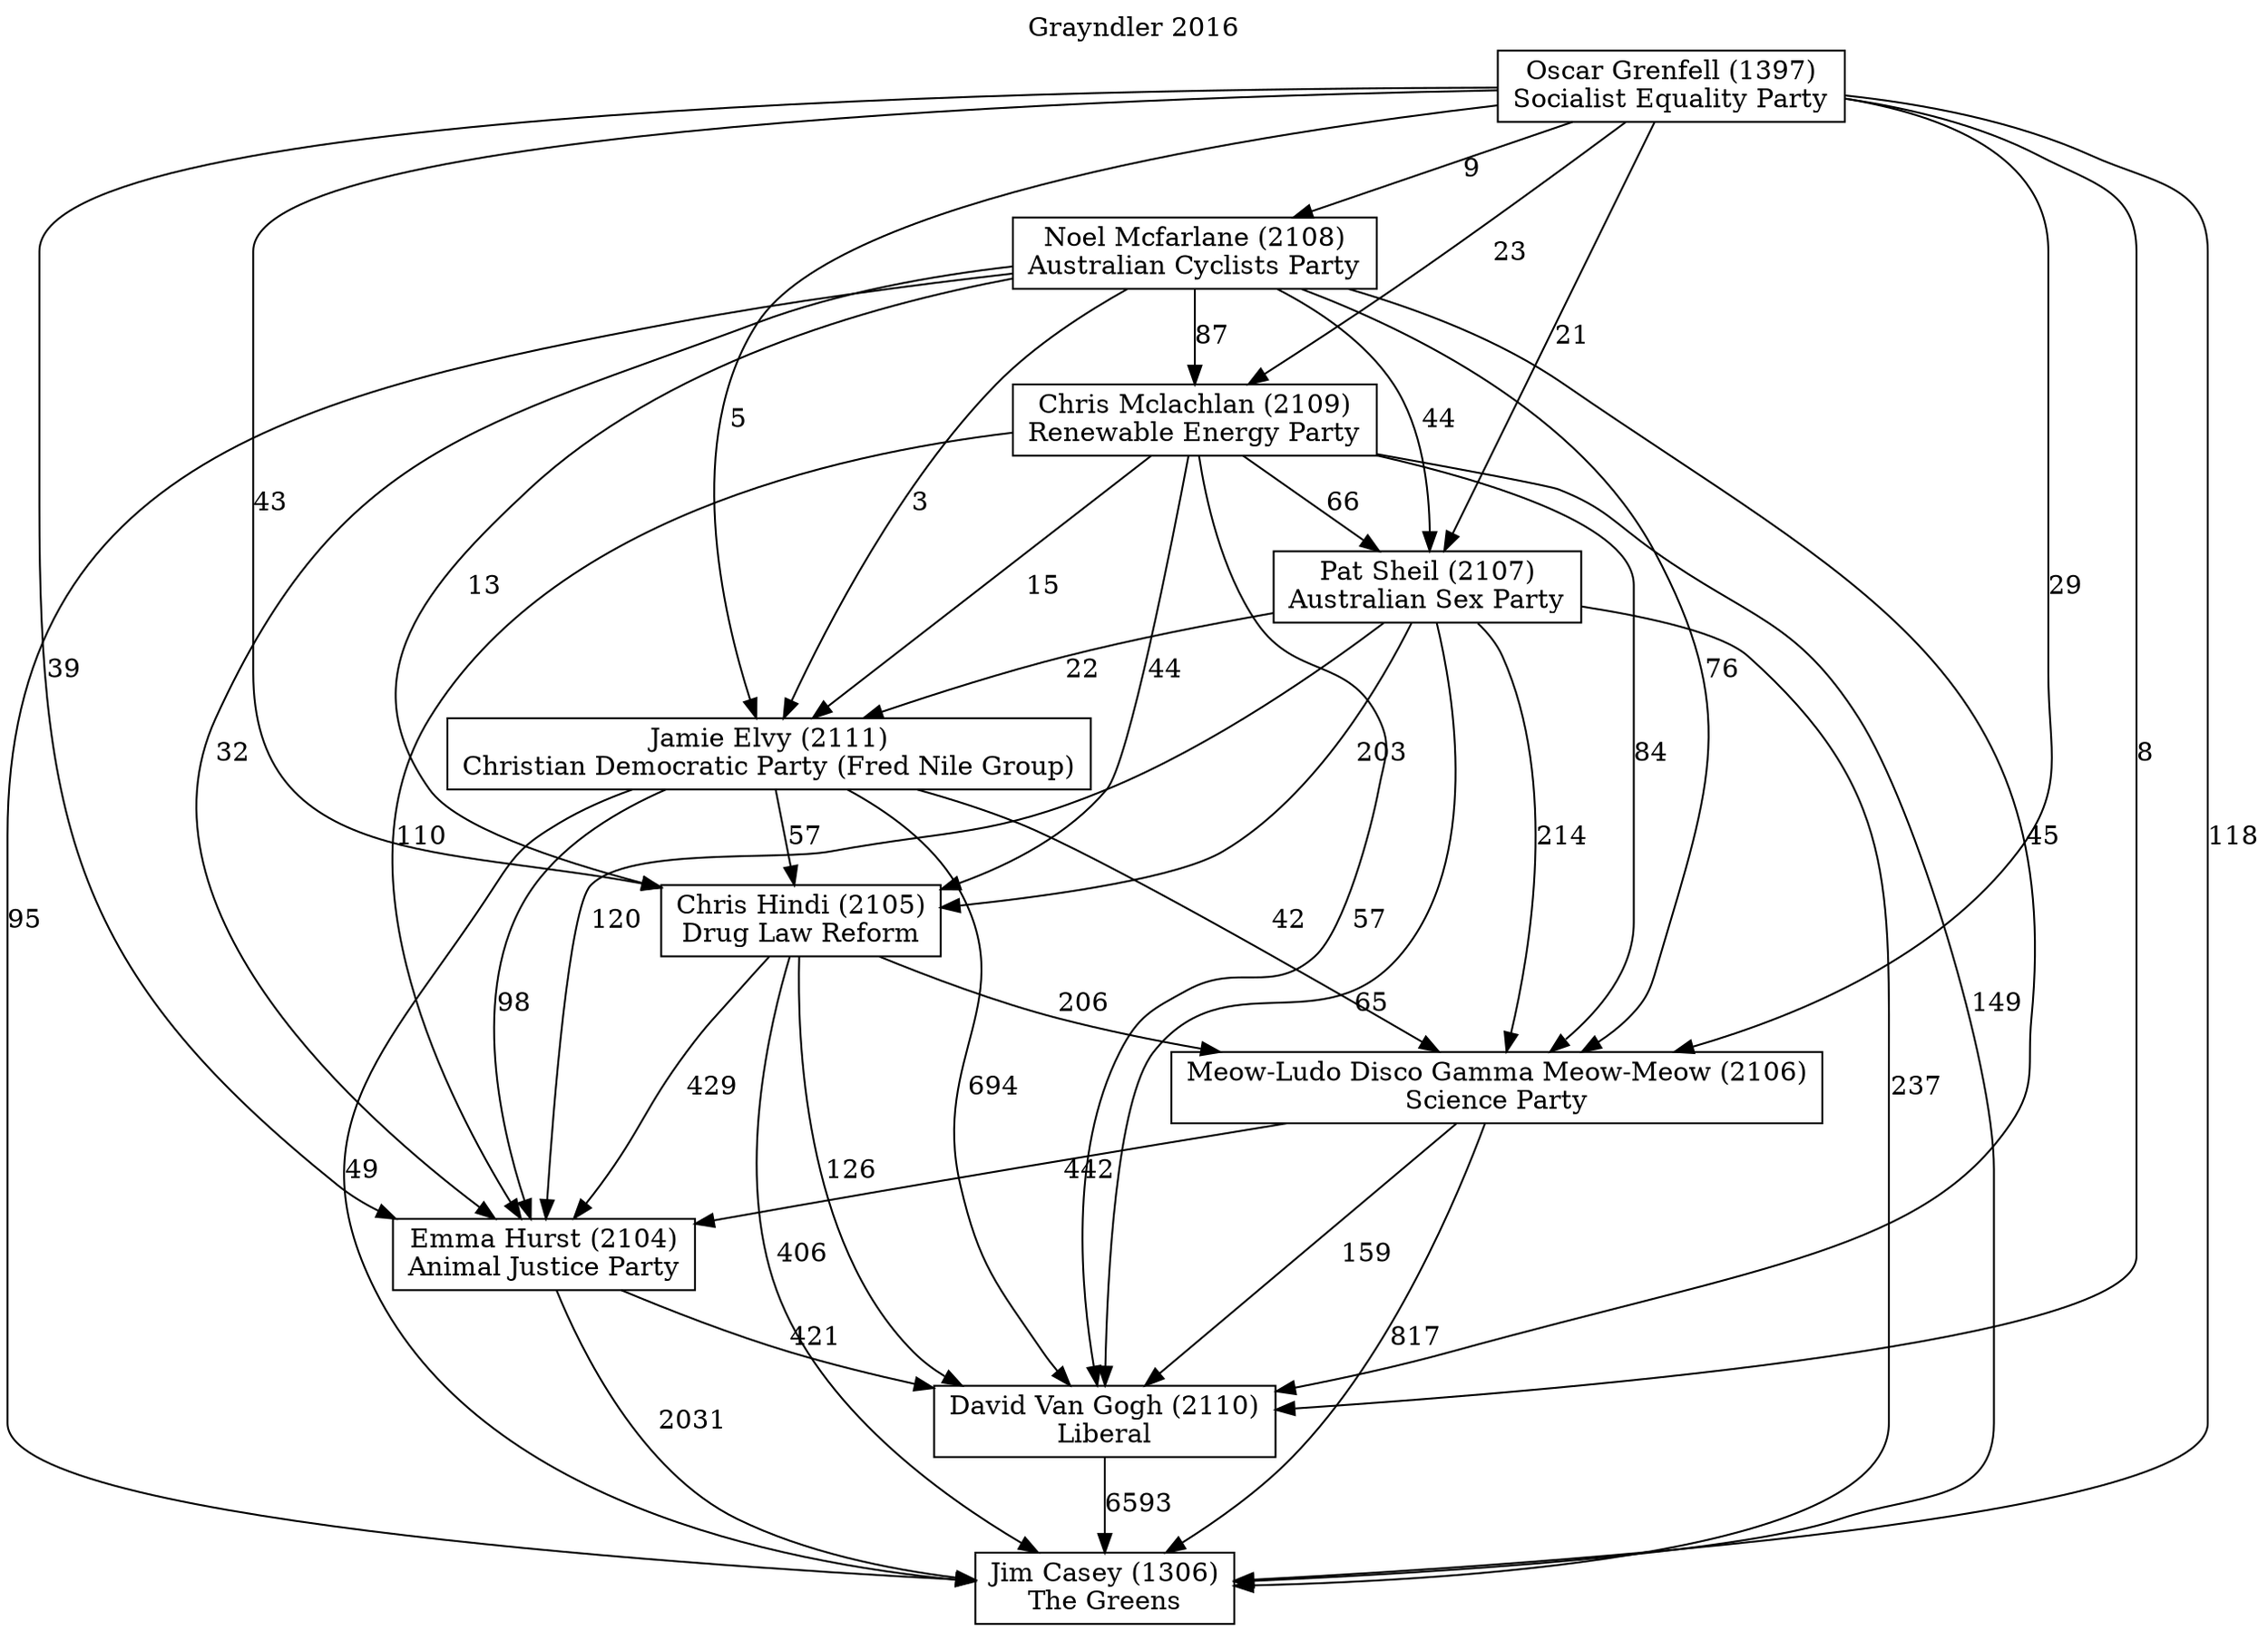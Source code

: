 // House preference flow
digraph "Jim Casey (1306)_Grayndler_2016" {
	graph [label="Grayndler 2016" labelloc=t mclimit=10]
	node [shape=box]
	"Noel Mcfarlane (2108)" [label="Noel Mcfarlane (2108)
Australian Cyclists Party"]
	"Emma Hurst (2104)" [label="Emma Hurst (2104)
Animal Justice Party"]
	"Jamie Elvy (2111)" [label="Jamie Elvy (2111)
Christian Democratic Party (Fred Nile Group)"]
	"Pat Sheil (2107)" [label="Pat Sheil (2107)
Australian Sex Party"]
	"Chris Hindi (2105)" [label="Chris Hindi (2105)
Drug Law Reform"]
	"Oscar Grenfell (1397)" [label="Oscar Grenfell (1397)
Socialist Equality Party"]
	"David Van Gogh (2110)" [label="David Van Gogh (2110)
Liberal"]
	"Meow-Ludo Disco Gamma Meow-Meow (2106)" [label="Meow-Ludo Disco Gamma Meow-Meow (2106)
Science Party"]
	"Jim Casey (1306)" [label="Jim Casey (1306)
The Greens"]
	"Chris Mclachlan (2109)" [label="Chris Mclachlan (2109)
Renewable Energy Party"]
	"Jamie Elvy (2111)" -> "Chris Hindi (2105)" [label=57]
	"Meow-Ludo Disco Gamma Meow-Meow (2106)" -> "Emma Hurst (2104)" [label=442]
	"Pat Sheil (2107)" -> "Jim Casey (1306)" [label=237]
	"Jamie Elvy (2111)" -> "Meow-Ludo Disco Gamma Meow-Meow (2106)" [label=42]
	"Chris Mclachlan (2109)" -> "Pat Sheil (2107)" [label=66]
	"Pat Sheil (2107)" -> "Jamie Elvy (2111)" [label=22]
	"Oscar Grenfell (1397)" -> "Meow-Ludo Disco Gamma Meow-Meow (2106)" [label=29]
	"Oscar Grenfell (1397)" -> "Noel Mcfarlane (2108)" [label=9]
	"Emma Hurst (2104)" -> "Jim Casey (1306)" [label=2031]
	"Pat Sheil (2107)" -> "Chris Hindi (2105)" [label=203]
	"Chris Mclachlan (2109)" -> "Jamie Elvy (2111)" [label=15]
	"Oscar Grenfell (1397)" -> "David Van Gogh (2110)" [label=8]
	"Jamie Elvy (2111)" -> "Jim Casey (1306)" [label=49]
	"Jamie Elvy (2111)" -> "David Van Gogh (2110)" [label=694]
	"Noel Mcfarlane (2108)" -> "Emma Hurst (2104)" [label=32]
	"Emma Hurst (2104)" -> "David Van Gogh (2110)" [label=421]
	"Noel Mcfarlane (2108)" -> "Pat Sheil (2107)" [label=44]
	"Pat Sheil (2107)" -> "David Van Gogh (2110)" [label=65]
	"Chris Mclachlan (2109)" -> "Jim Casey (1306)" [label=149]
	"Oscar Grenfell (1397)" -> "Chris Mclachlan (2109)" [label=23]
	"Oscar Grenfell (1397)" -> "Pat Sheil (2107)" [label=21]
	"Meow-Ludo Disco Gamma Meow-Meow (2106)" -> "Jim Casey (1306)" [label=817]
	"Oscar Grenfell (1397)" -> "Emma Hurst (2104)" [label=39]
	"Chris Mclachlan (2109)" -> "Chris Hindi (2105)" [label=44]
	"Chris Hindi (2105)" -> "Emma Hurst (2104)" [label=429]
	"Noel Mcfarlane (2108)" -> "Jamie Elvy (2111)" [label=3]
	"Pat Sheil (2107)" -> "Meow-Ludo Disco Gamma Meow-Meow (2106)" [label=214]
	"Oscar Grenfell (1397)" -> "Jim Casey (1306)" [label=118]
	"Jamie Elvy (2111)" -> "Emma Hurst (2104)" [label=98]
	"Noel Mcfarlane (2108)" -> "David Van Gogh (2110)" [label=45]
	"Chris Mclachlan (2109)" -> "David Van Gogh (2110)" [label=57]
	"Noel Mcfarlane (2108)" -> "Chris Hindi (2105)" [label=13]
	"Chris Hindi (2105)" -> "Meow-Ludo Disco Gamma Meow-Meow (2106)" [label=206]
	"Oscar Grenfell (1397)" -> "Chris Hindi (2105)" [label=43]
	"Pat Sheil (2107)" -> "Emma Hurst (2104)" [label=120]
	"David Van Gogh (2110)" -> "Jim Casey (1306)" [label=6593]
	"Chris Hindi (2105)" -> "Jim Casey (1306)" [label=406]
	"Oscar Grenfell (1397)" -> "Jamie Elvy (2111)" [label=5]
	"Chris Mclachlan (2109)" -> "Meow-Ludo Disco Gamma Meow-Meow (2106)" [label=84]
	"Noel Mcfarlane (2108)" -> "Jim Casey (1306)" [label=95]
	"Noel Mcfarlane (2108)" -> "Meow-Ludo Disco Gamma Meow-Meow (2106)" [label=76]
	"Chris Hindi (2105)" -> "David Van Gogh (2110)" [label=126]
	"Noel Mcfarlane (2108)" -> "Chris Mclachlan (2109)" [label=87]
	"Chris Mclachlan (2109)" -> "Emma Hurst (2104)" [label=110]
	"Meow-Ludo Disco Gamma Meow-Meow (2106)" -> "David Van Gogh (2110)" [label=159]
}
